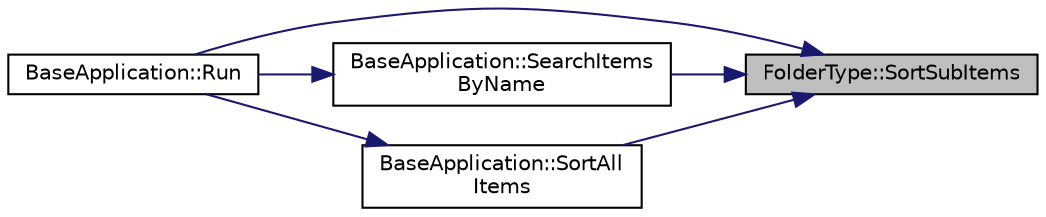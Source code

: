 digraph "FolderType::SortSubItems"
{
 // LATEX_PDF_SIZE
  edge [fontname="Helvetica",fontsize="10",labelfontname="Helvetica",labelfontsize="10"];
  node [fontname="Helvetica",fontsize="10",shape=record];
  rankdir="RL";
  Node219 [label="FolderType::SortSubItems",height=0.2,width=0.4,color="black", fillcolor="grey75", style="filled", fontcolor="black",tooltip="Sort SubItem list."];
  Node219 -> Node220 [dir="back",color="midnightblue",fontsize="10",style="solid",fontname="Helvetica"];
  Node220 [label="BaseApplication::Run",height=0.2,width=0.4,color="black", fillcolor="white", style="filled",URL="$class_base_application.html#a8f2ce8add401a3b537f041df9f7ef978",tooltip="Program driver."];
  Node219 -> Node221 [dir="back",color="midnightblue",fontsize="10",style="solid",fontname="Helvetica"];
  Node221 [label="BaseApplication::SearchItems\lByName",height=0.2,width=0.4,color="black", fillcolor="white", style="filled",URL="$class_base_application.html#a151a0f325cc865e21364723891f82a7a",tooltip="Retrieve and Display all Items that contain the keword in all child path."];
  Node221 -> Node220 [dir="back",color="midnightblue",fontsize="10",style="solid",fontname="Helvetica"];
  Node219 -> Node222 [dir="back",color="midnightblue",fontsize="10",style="solid",fontname="Helvetica"];
  Node222 [label="BaseApplication::SortAll\lItems",height=0.2,width=0.4,color="black", fillcolor="white", style="filled",URL="$class_base_application.html#a724f6683cecf22b645fb68c98b55e1f8",tooltip="sort items in curret folder by value criteria."];
  Node222 -> Node220 [dir="back",color="midnightblue",fontsize="10",style="solid",fontname="Helvetica"];
}
